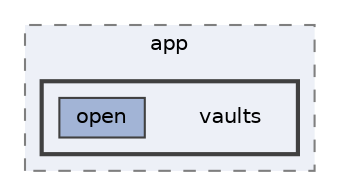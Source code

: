 digraph "vaults"
{
 // INTERACTIVE_SVG=YES
 // LATEX_PDF_SIZE
  bgcolor="transparent";
  edge [fontname=Helvetica,fontsize=10,labelfontname=Helvetica,labelfontsize=10];
  node [fontname=Helvetica,fontsize=10,shape=box,height=0.2,width=0.4];
  compound=true
  subgraph clusterdir_ed29a99634e51eae1b8bea1bc48cb440 {
    graph [ bgcolor="#edf0f7", pencolor="grey50", label="app", fontname=Helvetica,fontsize=10 style="filled,dashed", URL="dir_ed29a99634e51eae1b8bea1bc48cb440.html",tooltip=""]
  subgraph clusterdir_70146caf489da124cb62d78c6c45d9b4 {
    graph [ bgcolor="#edf0f7", pencolor="grey25", label="", fontname=Helvetica,fontsize=10 style="filled,bold", URL="dir_70146caf489da124cb62d78c6c45d9b4.html",tooltip=""]
    dir_70146caf489da124cb62d78c6c45d9b4 [shape=plaintext, label="vaults"];
  dir_be9e1a58faa4784a916b01f6240d0b76 [label="open", fillcolor="#a2b4d6", color="grey25", style="filled", URL="dir_be9e1a58faa4784a916b01f6240d0b76.html",tooltip=""];
  }
  }
}
